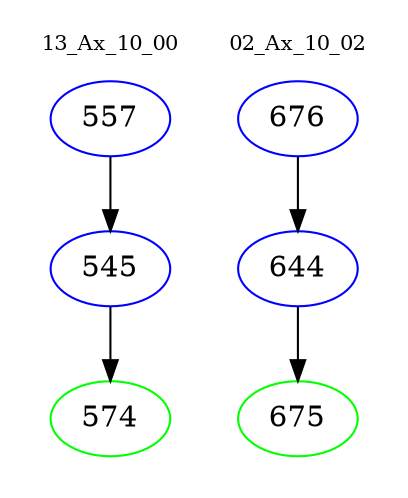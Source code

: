 digraph{
subgraph cluster_0 {
color = white
label = "13_Ax_10_00";
fontsize=10;
T0_557 [label="557", color="blue"]
T0_557 -> T0_545 [color="black"]
T0_545 [label="545", color="blue"]
T0_545 -> T0_574 [color="black"]
T0_574 [label="574", color="green"]
}
subgraph cluster_1 {
color = white
label = "02_Ax_10_02";
fontsize=10;
T1_676 [label="676", color="blue"]
T1_676 -> T1_644 [color="black"]
T1_644 [label="644", color="blue"]
T1_644 -> T1_675 [color="black"]
T1_675 [label="675", color="green"]
}
}
